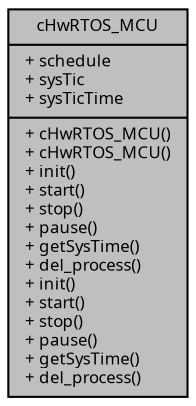 digraph "cHwRTOS_MCU"
{
  edge [fontname="Sans",fontsize="8",labelfontname="Sans",labelfontsize="8"];
  node [fontname="Sans",fontsize="8",shape=record];
  Node1 [label="{cHwRTOS_MCU\n|+ schedule\l+ sysTic\l+ sysTicTime\l|+ cHwRTOS_MCU()\l+ cHwRTOS_MCU()\l+ init()\l+ start()\l+ stop()\l+ pause()\l+ getSysTime()\l+ del_process()\l+ init()\l+ start()\l+ stop()\l+ pause()\l+ getSysTime()\l+ del_process()\l}",height=0.2,width=0.4,color="black", fillcolor="grey75", style="filled", fontcolor="black"];
}

